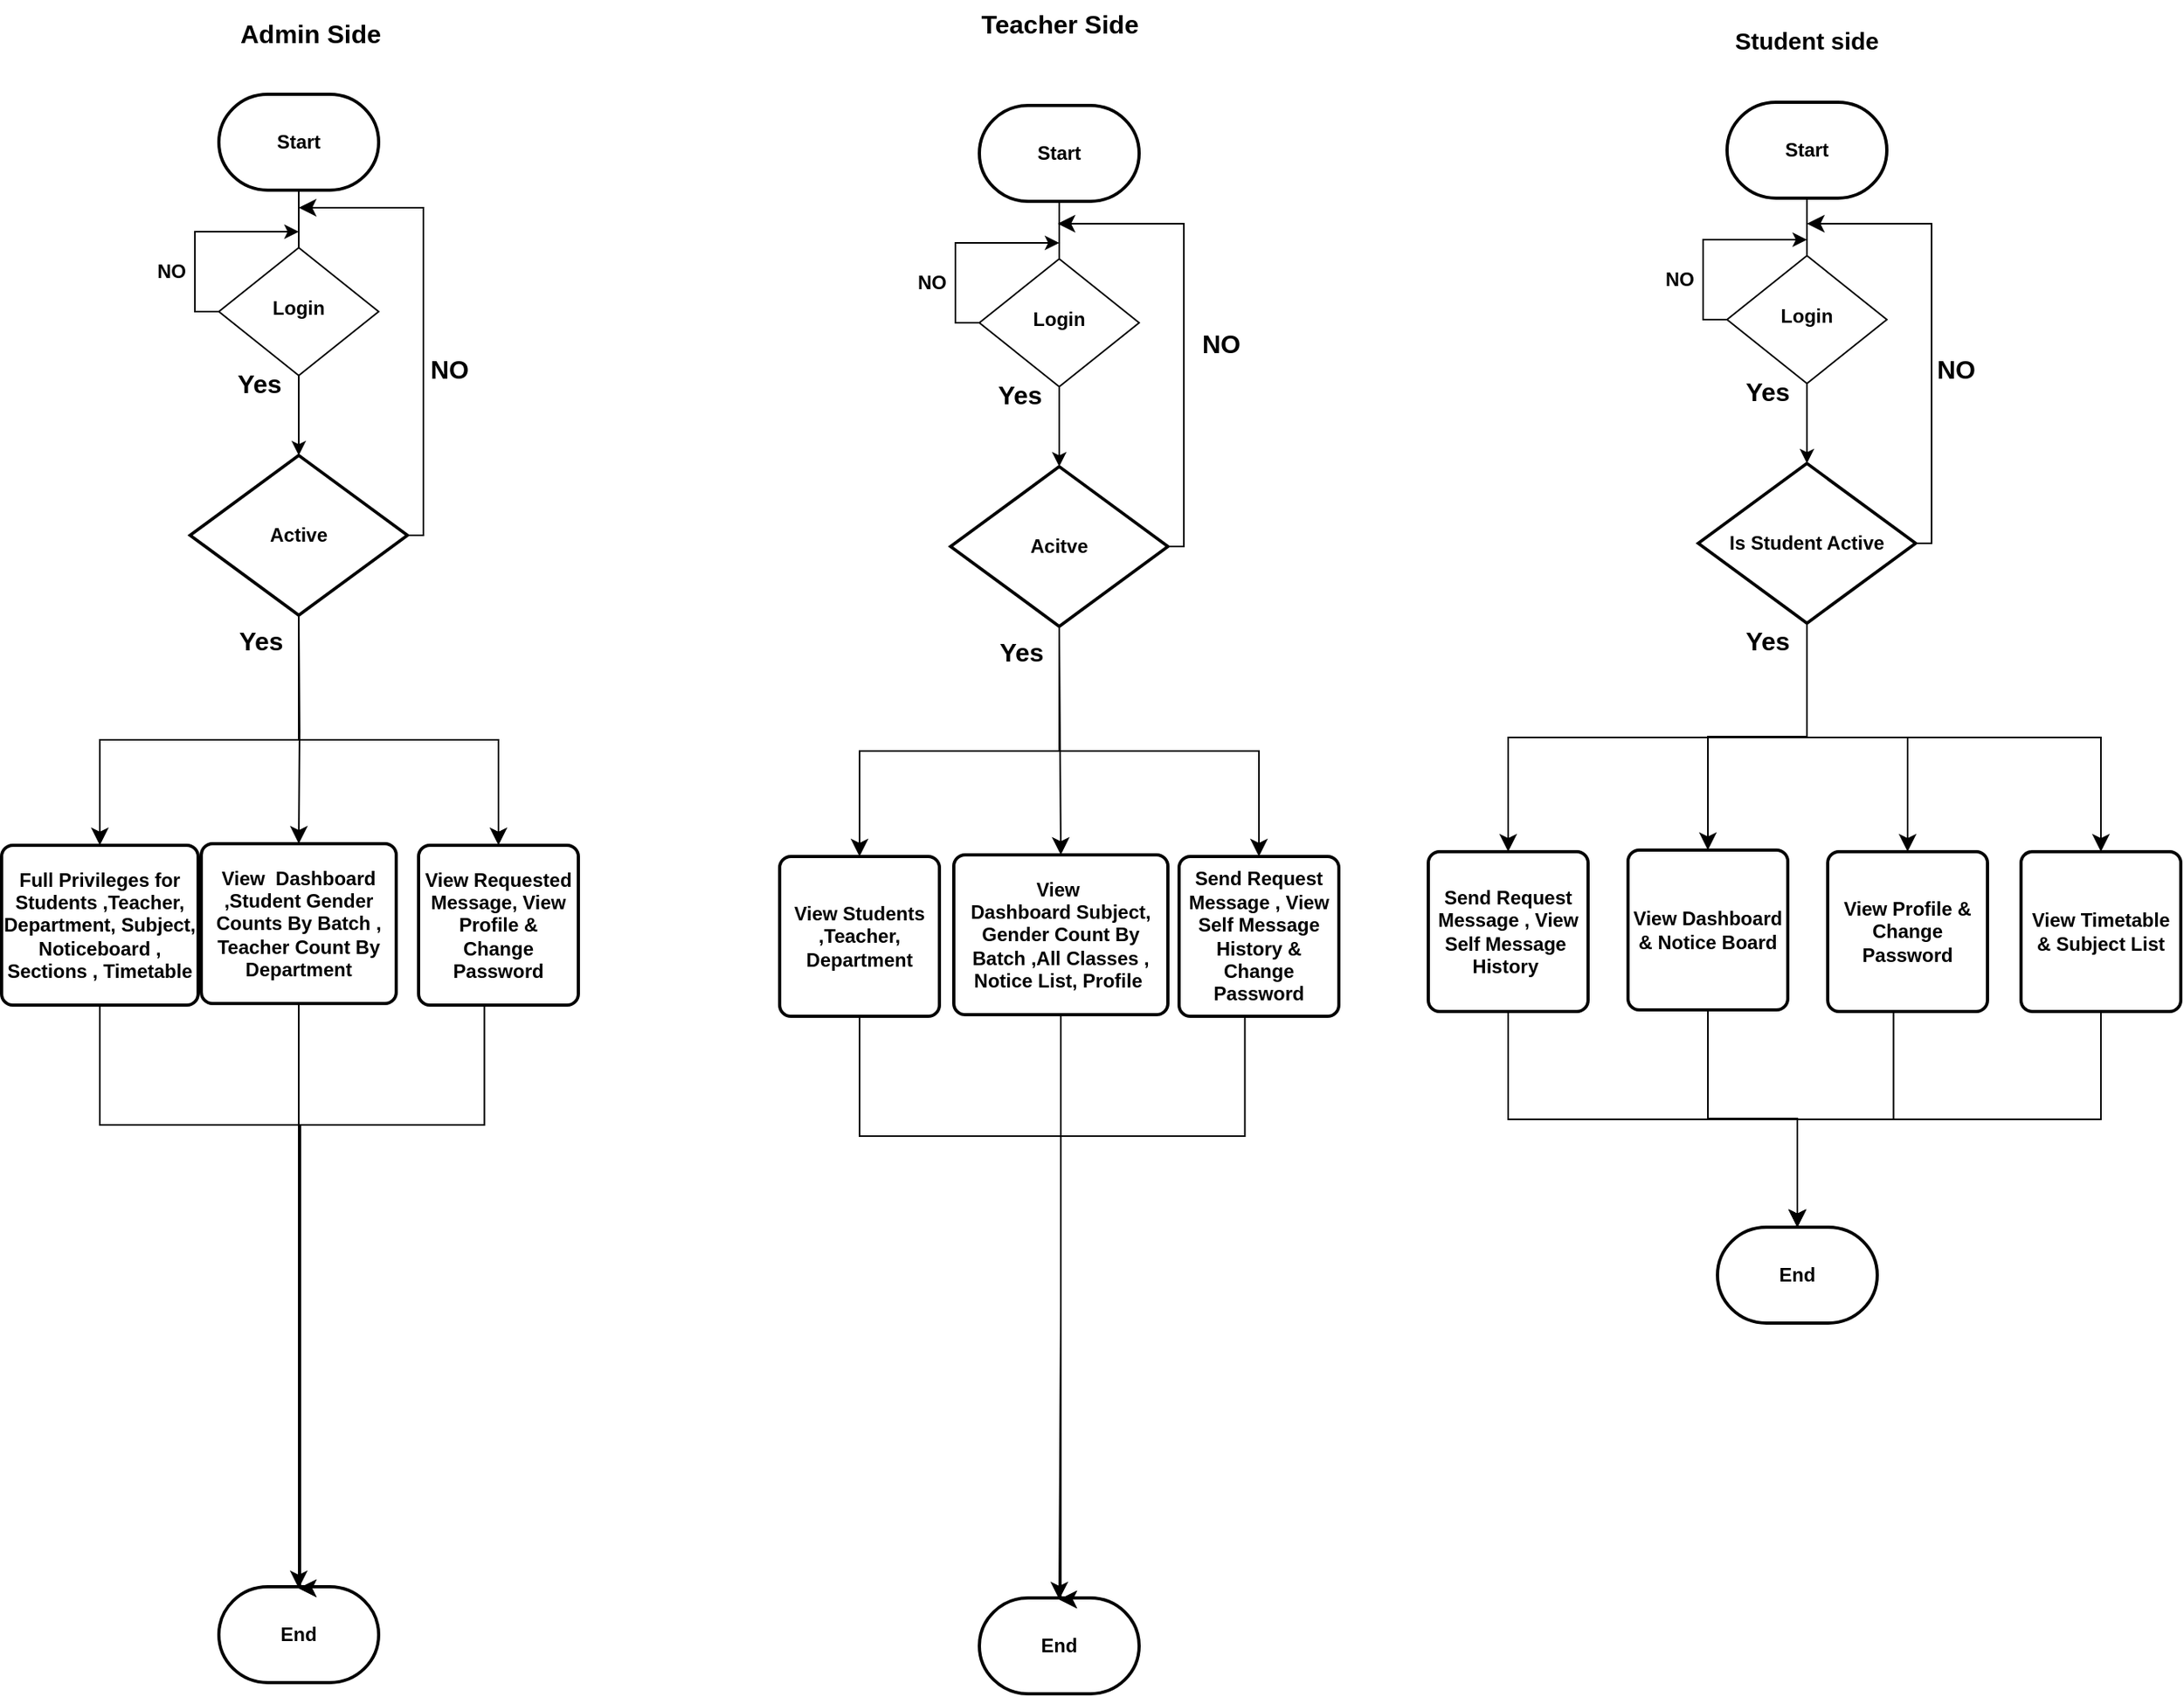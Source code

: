 <mxfile version="24.7.5">
  <diagram id="C5RBs43oDa-KdzZeNtuy" name="Page-1">
    <mxGraphModel dx="3448" dy="1888" grid="0" gridSize="10" guides="1" tooltips="1" connect="1" arrows="1" fold="1" page="1" pageScale="1" pageWidth="827" pageHeight="1169" background="#FFFFFF" math="0" shadow="0">
      <root>
        <mxCell id="WIyWlLk6GJQsqaUBKTNV-0" />
        <mxCell id="WIyWlLk6GJQsqaUBKTNV-1" parent="WIyWlLk6GJQsqaUBKTNV-0" />
        <mxCell id="MO0tkaTq0orOsOtcq1J3-275" value="&lt;b&gt;View Dashboard&lt;/b&gt;&lt;div&gt;&lt;b&gt;&amp;amp; Notice Board&lt;/b&gt;&lt;/div&gt;" style="rounded=1;whiteSpace=wrap;html=1;absoluteArcSize=1;arcSize=14;strokeWidth=2;" vertex="1" parent="WIyWlLk6GJQsqaUBKTNV-1">
          <mxGeometry x="1057" y="542" width="100" height="100" as="geometry" />
        </mxCell>
        <mxCell id="MO0tkaTq0orOsOtcq1J3-276" style="edgeStyle=orthogonalEdgeStyle;rounded=0;orthogonalLoop=1;jettySize=auto;html=1;exitX=0.5;exitY=1;exitDx=0;exitDy=0;" edge="1" parent="WIyWlLk6GJQsqaUBKTNV-1" source="MO0tkaTq0orOsOtcq1J3-287">
          <mxGeometry relative="1" as="geometry">
            <mxPoint x="1169" y="304" as="sourcePoint" />
            <mxPoint x="1169" y="300" as="targetPoint" />
          </mxGeometry>
        </mxCell>
        <mxCell id="MO0tkaTq0orOsOtcq1J3-281" style="edgeStyle=orthogonalEdgeStyle;rounded=0;orthogonalLoop=1;jettySize=auto;html=1;exitX=0.5;exitY=1;exitDx=0;exitDy=0;exitPerimeter=0;" edge="1" parent="WIyWlLk6GJQsqaUBKTNV-1" source="MO0tkaTq0orOsOtcq1J3-282">
          <mxGeometry relative="1" as="geometry">
            <mxPoint x="1169" y="204" as="targetPoint" />
          </mxGeometry>
        </mxCell>
        <mxCell id="MO0tkaTq0orOsOtcq1J3-282" value="&lt;b&gt;Start&lt;/b&gt;" style="strokeWidth=2;html=1;shape=mxgraph.flowchart.terminator;whiteSpace=wrap;" vertex="1" parent="WIyWlLk6GJQsqaUBKTNV-1">
          <mxGeometry x="1119" y="74" width="100" height="60" as="geometry" />
        </mxCell>
        <mxCell id="MO0tkaTq0orOsOtcq1J3-284" value="Student side" style="text;strokeColor=none;align=center;fillColor=none;html=1;verticalAlign=middle;whiteSpace=wrap;rounded=0;fontSize=15;fontStyle=1" vertex="1" parent="WIyWlLk6GJQsqaUBKTNV-1">
          <mxGeometry x="1094" y="20" width="150" height="30" as="geometry" />
        </mxCell>
        <mxCell id="MO0tkaTq0orOsOtcq1J3-286" style="edgeStyle=elbowEdgeStyle;rounded=0;orthogonalLoop=1;jettySize=auto;html=1;exitX=0;exitY=0.5;exitDx=0;exitDy=0;" edge="1" parent="WIyWlLk6GJQsqaUBKTNV-1" source="MO0tkaTq0orOsOtcq1J3-287">
          <mxGeometry relative="1" as="geometry">
            <mxPoint x="1169" y="160" as="targetPoint" />
            <Array as="points">
              <mxPoint x="1104" y="180" />
            </Array>
          </mxGeometry>
        </mxCell>
        <mxCell id="MO0tkaTq0orOsOtcq1J3-287" value="&lt;b&gt;Login&lt;/b&gt;" style="rhombus;whiteSpace=wrap;html=1;shadow=0;fontFamily=Helvetica;fontSize=12;align=center;strokeWidth=1;spacing=6;spacingTop=-4;" vertex="1" parent="WIyWlLk6GJQsqaUBKTNV-1">
          <mxGeometry x="1119" y="170" width="100" height="80" as="geometry" />
        </mxCell>
        <mxCell id="MO0tkaTq0orOsOtcq1J3-288" value="&lt;b&gt;NO&lt;/b&gt;" style="text;html=1;align=center;verticalAlign=middle;resizable=0;points=[];autosize=1;strokeColor=none;fillColor=none;" vertex="1" parent="WIyWlLk6GJQsqaUBKTNV-1">
          <mxGeometry x="1069" y="170" width="40" height="30" as="geometry" />
        </mxCell>
        <mxCell id="MO0tkaTq0orOsOtcq1J3-289" value="&lt;b&gt;Yes&lt;/b&gt;" style="text;html=1;align=center;verticalAlign=middle;resizable=0;points=[];autosize=1;strokeColor=none;fillColor=none;fontSize=16;" vertex="1" parent="WIyWlLk6GJQsqaUBKTNV-1">
          <mxGeometry x="1119" y="240" width="50" height="30" as="geometry" />
        </mxCell>
        <mxCell id="MO0tkaTq0orOsOtcq1J3-291" style="edgeStyle=orthogonalEdgeStyle;rounded=0;orthogonalLoop=1;jettySize=auto;html=1;exitX=0.5;exitY=1;exitDx=0;exitDy=0;exitPerimeter=0;entryX=0.5;entryY=0;entryDx=0;entryDy=0;fontSize=12;startSize=8;endSize=8;" edge="1" parent="WIyWlLk6GJQsqaUBKTNV-1" source="MO0tkaTq0orOsOtcq1J3-290" target="MO0tkaTq0orOsOtcq1J3-275">
          <mxGeometry relative="1" as="geometry" />
        </mxCell>
        <mxCell id="MO0tkaTq0orOsOtcq1J3-290" value="&lt;b&gt;Is Student Active&lt;/b&gt;" style="strokeWidth=2;html=1;shape=mxgraph.flowchart.decision;whiteSpace=wrap;" vertex="1" parent="WIyWlLk6GJQsqaUBKTNV-1">
          <mxGeometry x="1101" y="300" width="136" height="100" as="geometry" />
        </mxCell>
        <mxCell id="MO0tkaTq0orOsOtcq1J3-292" value="&lt;b&gt;Yes&lt;/b&gt;" style="text;html=1;align=center;verticalAlign=middle;resizable=0;points=[];autosize=1;strokeColor=none;fillColor=none;fontSize=16;" vertex="1" parent="WIyWlLk6GJQsqaUBKTNV-1">
          <mxGeometry x="1119" y="396" width="50" height="30" as="geometry" />
        </mxCell>
        <mxCell id="MO0tkaTq0orOsOtcq1J3-293" value="&lt;b&gt;Send Request Message , View Self Message&amp;nbsp; History&amp;nbsp;&lt;/b&gt;" style="rounded=1;whiteSpace=wrap;html=1;absoluteArcSize=1;arcSize=14;strokeWidth=2;" vertex="1" parent="WIyWlLk6GJQsqaUBKTNV-1">
          <mxGeometry x="932" y="543" width="100" height="100" as="geometry" />
        </mxCell>
        <mxCell id="MO0tkaTq0orOsOtcq1J3-294" value="&lt;div&gt;&lt;b&gt;View Profile &amp;amp;&lt;/b&gt;&lt;/div&gt;&lt;b&gt;Change Password&lt;/b&gt;" style="rounded=1;whiteSpace=wrap;html=1;absoluteArcSize=1;arcSize=14;strokeWidth=2;" vertex="1" parent="WIyWlLk6GJQsqaUBKTNV-1">
          <mxGeometry x="1182" y="543" width="100" height="100" as="geometry" />
        </mxCell>
        <mxCell id="MO0tkaTq0orOsOtcq1J3-324" value="&lt;b&gt;Teacher Side&lt;/b&gt;" style="text;html=1;align=center;verticalAlign=middle;resizable=0;points=[];autosize=1;strokeColor=none;fillColor=none;fontSize=16;" vertex="1" parent="WIyWlLk6GJQsqaUBKTNV-1">
          <mxGeometry x="641" y="10" width="120" height="30" as="geometry" />
        </mxCell>
        <mxCell id="MO0tkaTq0orOsOtcq1J3-325" value="&lt;b&gt;View Timetable&lt;/b&gt;&lt;div&gt;&lt;b&gt;&amp;amp; Subject List&lt;/b&gt;&lt;/div&gt;" style="rounded=1;whiteSpace=wrap;html=1;absoluteArcSize=1;arcSize=14;strokeWidth=2;" vertex="1" parent="WIyWlLk6GJQsqaUBKTNV-1">
          <mxGeometry x="1303" y="543" width="100" height="100" as="geometry" />
        </mxCell>
        <mxCell id="MO0tkaTq0orOsOtcq1J3-327" value="" style="endArrow=classic;html=1;rounded=0;fontSize=12;startSize=8;endSize=8;entryX=0.5;entryY=0;entryDx=0;entryDy=0;exitX=0.5;exitY=1;exitDx=0;exitDy=0;exitPerimeter=0;edgeStyle=orthogonalEdgeStyle;" edge="1" parent="WIyWlLk6GJQsqaUBKTNV-1" source="MO0tkaTq0orOsOtcq1J3-290" target="MO0tkaTq0orOsOtcq1J3-325">
          <mxGeometry width="50" height="50" relative="1" as="geometry">
            <mxPoint x="1205" y="640" as="sourcePoint" />
            <mxPoint x="1255" y="590" as="targetPoint" />
          </mxGeometry>
        </mxCell>
        <mxCell id="MO0tkaTq0orOsOtcq1J3-328" value="" style="endArrow=classic;html=1;rounded=0;fontSize=12;startSize=8;endSize=8;entryX=0.5;entryY=0;entryDx=0;entryDy=0;exitX=0.5;exitY=1;exitDx=0;exitDy=0;exitPerimeter=0;edgeStyle=orthogonalEdgeStyle;" edge="1" parent="WIyWlLk6GJQsqaUBKTNV-1" source="MO0tkaTq0orOsOtcq1J3-290" target="MO0tkaTq0orOsOtcq1J3-294">
          <mxGeometry width="50" height="50" relative="1" as="geometry">
            <mxPoint x="1175" y="410" as="sourcePoint" />
            <mxPoint x="1255" y="590" as="targetPoint" />
          </mxGeometry>
        </mxCell>
        <mxCell id="MO0tkaTq0orOsOtcq1J3-329" value="" style="endArrow=classic;html=1;rounded=0;fontSize=12;startSize=8;endSize=8;entryX=0.5;entryY=0;entryDx=0;entryDy=0;exitX=0.5;exitY=1;exitDx=0;exitDy=0;exitPerimeter=0;edgeStyle=orthogonalEdgeStyle;" edge="1" parent="WIyWlLk6GJQsqaUBKTNV-1" source="MO0tkaTq0orOsOtcq1J3-290" target="MO0tkaTq0orOsOtcq1J3-293">
          <mxGeometry width="50" height="50" relative="1" as="geometry">
            <mxPoint x="1205" y="640" as="sourcePoint" />
            <mxPoint x="1255" y="590" as="targetPoint" />
          </mxGeometry>
        </mxCell>
        <mxCell id="MO0tkaTq0orOsOtcq1J3-330" value="&lt;b&gt;End&lt;/b&gt;" style="strokeWidth=2;html=1;shape=mxgraph.flowchart.terminator;whiteSpace=wrap;" vertex="1" parent="WIyWlLk6GJQsqaUBKTNV-1">
          <mxGeometry x="1113" y="778" width="100" height="60" as="geometry" />
        </mxCell>
        <mxCell id="MO0tkaTq0orOsOtcq1J3-331" value="" style="endArrow=classic;html=1;rounded=0;fontSize=12;startSize=8;endSize=8;entryX=0.5;entryY=0;entryDx=0;entryDy=0;entryPerimeter=0;exitX=0.5;exitY=1;exitDx=0;exitDy=0;edgeStyle=orthogonalEdgeStyle;" edge="1" parent="WIyWlLk6GJQsqaUBKTNV-1" source="MO0tkaTq0orOsOtcq1J3-293" target="MO0tkaTq0orOsOtcq1J3-330">
          <mxGeometry width="50" height="50" relative="1" as="geometry">
            <mxPoint x="982" y="670" as="sourcePoint" />
            <mxPoint x="1035" y="640" as="targetPoint" />
          </mxGeometry>
        </mxCell>
        <mxCell id="MO0tkaTq0orOsOtcq1J3-332" value="" style="endArrow=classic;html=1;rounded=0;fontSize=12;startSize=8;endSize=8;entryX=0.5;entryY=0;entryDx=0;entryDy=0;entryPerimeter=0;exitX=0.5;exitY=1;exitDx=0;exitDy=0;edgeStyle=orthogonalEdgeStyle;" edge="1" parent="WIyWlLk6GJQsqaUBKTNV-1" source="MO0tkaTq0orOsOtcq1J3-325" target="MO0tkaTq0orOsOtcq1J3-330">
          <mxGeometry width="50" height="50" relative="1" as="geometry">
            <mxPoint x="1205" y="890" as="sourcePoint" />
            <mxPoint x="1255" y="840" as="targetPoint" />
          </mxGeometry>
        </mxCell>
        <mxCell id="MO0tkaTq0orOsOtcq1J3-333" value="" style="endArrow=classic;html=1;rounded=0;fontSize=12;startSize=8;endSize=8;entryX=0.5;entryY=0;entryDx=0;entryDy=0;entryPerimeter=0;exitX=0.5;exitY=1;exitDx=0;exitDy=0;edgeStyle=orthogonalEdgeStyle;" edge="1" parent="WIyWlLk6GJQsqaUBKTNV-1" source="MO0tkaTq0orOsOtcq1J3-275" target="MO0tkaTq0orOsOtcq1J3-330">
          <mxGeometry width="50" height="50" relative="1" as="geometry">
            <mxPoint x="1205" y="890" as="sourcePoint" />
            <mxPoint x="1255" y="840" as="targetPoint" />
          </mxGeometry>
        </mxCell>
        <mxCell id="MO0tkaTq0orOsOtcq1J3-334" value="" style="endArrow=classic;html=1;rounded=0;fontSize=12;startSize=8;endSize=8;entryX=0.5;entryY=0;entryDx=0;entryDy=0;entryPerimeter=0;exitX=0.412;exitY=0.999;exitDx=0;exitDy=0;exitPerimeter=0;edgeStyle=orthogonalEdgeStyle;" edge="1" parent="WIyWlLk6GJQsqaUBKTNV-1" source="MO0tkaTq0orOsOtcq1J3-294" target="MO0tkaTq0orOsOtcq1J3-330">
          <mxGeometry width="50" height="50" relative="1" as="geometry">
            <mxPoint x="1205" y="890" as="sourcePoint" />
            <mxPoint x="1255" y="840" as="targetPoint" />
          </mxGeometry>
        </mxCell>
        <mxCell id="MO0tkaTq0orOsOtcq1J3-355" value="&lt;b&gt;View&amp;nbsp; Dashboard&amp;nbsp;&lt;/b&gt;&lt;b&gt;Subject, Gender Count By Batch&amp;nbsp;&lt;/b&gt;&lt;b&gt;,All Classes , Notice List, Profile&amp;nbsp;&lt;/b&gt;" style="rounded=1;whiteSpace=wrap;html=1;absoluteArcSize=1;arcSize=14;strokeWidth=2;" vertex="1" parent="WIyWlLk6GJQsqaUBKTNV-1">
          <mxGeometry x="635" y="545" width="134" height="100" as="geometry" />
        </mxCell>
        <mxCell id="MO0tkaTq0orOsOtcq1J3-356" style="edgeStyle=orthogonalEdgeStyle;rounded=0;orthogonalLoop=1;jettySize=auto;html=1;exitX=0.5;exitY=1;exitDx=0;exitDy=0;" edge="1" parent="WIyWlLk6GJQsqaUBKTNV-1" source="MO0tkaTq0orOsOtcq1J3-360">
          <mxGeometry relative="1" as="geometry">
            <mxPoint x="701" y="306" as="sourcePoint" />
            <mxPoint x="701" y="302" as="targetPoint" />
          </mxGeometry>
        </mxCell>
        <mxCell id="MO0tkaTq0orOsOtcq1J3-357" style="edgeStyle=orthogonalEdgeStyle;rounded=0;orthogonalLoop=1;jettySize=auto;html=1;exitX=0.5;exitY=1;exitDx=0;exitDy=0;exitPerimeter=0;" edge="1" parent="WIyWlLk6GJQsqaUBKTNV-1" source="MO0tkaTq0orOsOtcq1J3-358">
          <mxGeometry relative="1" as="geometry">
            <mxPoint x="701" y="206" as="targetPoint" />
          </mxGeometry>
        </mxCell>
        <mxCell id="MO0tkaTq0orOsOtcq1J3-358" value="&lt;b&gt;Start&lt;/b&gt;" style="strokeWidth=2;html=1;shape=mxgraph.flowchart.terminator;whiteSpace=wrap;" vertex="1" parent="WIyWlLk6GJQsqaUBKTNV-1">
          <mxGeometry x="651" y="76" width="100" height="60" as="geometry" />
        </mxCell>
        <mxCell id="MO0tkaTq0orOsOtcq1J3-359" style="edgeStyle=elbowEdgeStyle;rounded=0;orthogonalLoop=1;jettySize=auto;html=1;exitX=0;exitY=0.5;exitDx=0;exitDy=0;" edge="1" parent="WIyWlLk6GJQsqaUBKTNV-1" source="MO0tkaTq0orOsOtcq1J3-360">
          <mxGeometry relative="1" as="geometry">
            <mxPoint x="701" y="162" as="targetPoint" />
            <Array as="points">
              <mxPoint x="636" y="182" />
            </Array>
          </mxGeometry>
        </mxCell>
        <mxCell id="MO0tkaTq0orOsOtcq1J3-360" value="&lt;b&gt;Login&lt;/b&gt;" style="rhombus;whiteSpace=wrap;html=1;shadow=0;fontFamily=Helvetica;fontSize=12;align=center;strokeWidth=1;spacing=6;spacingTop=-4;" vertex="1" parent="WIyWlLk6GJQsqaUBKTNV-1">
          <mxGeometry x="651" y="172" width="100" height="80" as="geometry" />
        </mxCell>
        <mxCell id="MO0tkaTq0orOsOtcq1J3-361" value="&lt;b&gt;NO&lt;/b&gt;" style="text;html=1;align=center;verticalAlign=middle;resizable=0;points=[];autosize=1;strokeColor=none;fillColor=none;" vertex="1" parent="WIyWlLk6GJQsqaUBKTNV-1">
          <mxGeometry x="601" y="172" width="40" height="30" as="geometry" />
        </mxCell>
        <mxCell id="MO0tkaTq0orOsOtcq1J3-362" value="&lt;b&gt;Yes&lt;/b&gt;" style="text;html=1;align=center;verticalAlign=middle;resizable=0;points=[];autosize=1;strokeColor=none;fillColor=none;fontSize=16;" vertex="1" parent="WIyWlLk6GJQsqaUBKTNV-1">
          <mxGeometry x="651" y="242" width="50" height="30" as="geometry" />
        </mxCell>
        <mxCell id="MO0tkaTq0orOsOtcq1J3-363" style="edgeStyle=orthogonalEdgeStyle;rounded=0;orthogonalLoop=1;jettySize=auto;html=1;exitX=0.5;exitY=1;exitDx=0;exitDy=0;exitPerimeter=0;entryX=0.5;entryY=0;entryDx=0;entryDy=0;fontSize=12;startSize=8;endSize=8;" edge="1" parent="WIyWlLk6GJQsqaUBKTNV-1" target="MO0tkaTq0orOsOtcq1J3-355">
          <mxGeometry relative="1" as="geometry">
            <mxPoint x="701" y="403" as="sourcePoint" />
          </mxGeometry>
        </mxCell>
        <mxCell id="MO0tkaTq0orOsOtcq1J3-364" value="&lt;b&gt;Acitve&lt;/b&gt;" style="strokeWidth=2;html=1;shape=mxgraph.flowchart.decision;whiteSpace=wrap;" vertex="1" parent="WIyWlLk6GJQsqaUBKTNV-1">
          <mxGeometry x="633" y="302" width="136" height="100" as="geometry" />
        </mxCell>
        <mxCell id="MO0tkaTq0orOsOtcq1J3-365" value="&lt;b&gt;Yes&lt;/b&gt;" style="text;html=1;align=center;verticalAlign=middle;resizable=0;points=[];autosize=1;strokeColor=none;fillColor=none;fontSize=16;" vertex="1" parent="WIyWlLk6GJQsqaUBKTNV-1">
          <mxGeometry x="652" y="403" width="50" height="30" as="geometry" />
        </mxCell>
        <mxCell id="MO0tkaTq0orOsOtcq1J3-366" value="&lt;b&gt;View Students ,Teacher, Department&lt;/b&gt;" style="rounded=1;whiteSpace=wrap;html=1;absoluteArcSize=1;arcSize=14;strokeWidth=2;" vertex="1" parent="WIyWlLk6GJQsqaUBKTNV-1">
          <mxGeometry x="526" y="546" width="100" height="100" as="geometry" />
        </mxCell>
        <mxCell id="MO0tkaTq0orOsOtcq1J3-367" value="&lt;div&gt;&lt;b&gt;Send Request Message , View Self Message History &amp;amp;&lt;/b&gt;&lt;/div&gt;&lt;b&gt;Change Password&lt;/b&gt;" style="rounded=1;whiteSpace=wrap;html=1;absoluteArcSize=1;arcSize=14;strokeWidth=2;" vertex="1" parent="WIyWlLk6GJQsqaUBKTNV-1">
          <mxGeometry x="776" y="546" width="100" height="100" as="geometry" />
        </mxCell>
        <mxCell id="MO0tkaTq0orOsOtcq1J3-370" value="" style="endArrow=classic;html=1;rounded=0;fontSize=12;startSize=8;endSize=8;entryX=0.5;entryY=0;entryDx=0;entryDy=0;exitX=0.5;exitY=1;exitDx=0;exitDy=0;exitPerimeter=0;edgeStyle=orthogonalEdgeStyle;" edge="1" parent="WIyWlLk6GJQsqaUBKTNV-1" target="MO0tkaTq0orOsOtcq1J3-367">
          <mxGeometry width="50" height="50" relative="1" as="geometry">
            <mxPoint x="701" y="403" as="sourcePoint" />
            <mxPoint x="787" y="593" as="targetPoint" />
            <Array as="points">
              <mxPoint x="701" y="480" />
              <mxPoint x="826" y="480" />
            </Array>
          </mxGeometry>
        </mxCell>
        <mxCell id="MO0tkaTq0orOsOtcq1J3-371" value="" style="endArrow=classic;html=1;rounded=0;fontSize=12;startSize=8;endSize=8;entryX=0.5;entryY=0;entryDx=0;entryDy=0;exitX=0.5;exitY=1;exitDx=0;exitDy=0;exitPerimeter=0;edgeStyle=orthogonalEdgeStyle;" edge="1" parent="WIyWlLk6GJQsqaUBKTNV-1" target="MO0tkaTq0orOsOtcq1J3-366">
          <mxGeometry width="50" height="50" relative="1" as="geometry">
            <mxPoint x="701" y="403" as="sourcePoint" />
            <mxPoint x="787" y="593" as="targetPoint" />
            <Array as="points">
              <mxPoint x="701" y="480" />
              <mxPoint x="576" y="480" />
            </Array>
          </mxGeometry>
        </mxCell>
        <mxCell id="MO0tkaTq0orOsOtcq1J3-372" value="&lt;b&gt;End&lt;/b&gt;" style="strokeWidth=2;html=1;shape=mxgraph.flowchart.terminator;whiteSpace=wrap;" vertex="1" parent="WIyWlLk6GJQsqaUBKTNV-1">
          <mxGeometry x="651" y="1010" width="100" height="60" as="geometry" />
        </mxCell>
        <mxCell id="MO0tkaTq0orOsOtcq1J3-373" value="" style="endArrow=classic;html=1;rounded=0;fontSize=12;startSize=8;endSize=8;entryX=0.5;entryY=0;entryDx=0;entryDy=0;entryPerimeter=0;exitX=0.5;exitY=1;exitDx=0;exitDy=0;edgeStyle=orthogonalEdgeStyle;" edge="1" parent="WIyWlLk6GJQsqaUBKTNV-1" source="MO0tkaTq0orOsOtcq1J3-366">
          <mxGeometry width="50" height="50" relative="1" as="geometry">
            <mxPoint x="514" y="673" as="sourcePoint" />
            <mxPoint x="701" y="1011" as="targetPoint" />
            <Array as="points">
              <mxPoint x="576" y="721" />
              <mxPoint x="702" y="721" />
            </Array>
          </mxGeometry>
        </mxCell>
        <mxCell id="MO0tkaTq0orOsOtcq1J3-375" value="" style="endArrow=classic;html=1;rounded=0;fontSize=12;startSize=8;endSize=8;entryX=0.5;entryY=0;entryDx=0;entryDy=0;entryPerimeter=0;exitX=0.5;exitY=1;exitDx=0;exitDy=0;edgeStyle=orthogonalEdgeStyle;" edge="1" parent="WIyWlLk6GJQsqaUBKTNV-1" source="MO0tkaTq0orOsOtcq1J3-355">
          <mxGeometry width="50" height="50" relative="1" as="geometry">
            <mxPoint x="737" y="893" as="sourcePoint" />
            <mxPoint x="701" y="1011" as="targetPoint" />
          </mxGeometry>
        </mxCell>
        <mxCell id="MO0tkaTq0orOsOtcq1J3-376" value="" style="endArrow=classic;html=1;rounded=0;fontSize=12;startSize=8;endSize=8;entryX=0.5;entryY=0;entryDx=0;entryDy=0;entryPerimeter=0;exitX=0.412;exitY=0.999;exitDx=0;exitDy=0;exitPerimeter=0;edgeStyle=orthogonalEdgeStyle;" edge="1" parent="WIyWlLk6GJQsqaUBKTNV-1" source="MO0tkaTq0orOsOtcq1J3-367">
          <mxGeometry width="50" height="50" relative="1" as="geometry">
            <mxPoint x="737" y="893" as="sourcePoint" />
            <mxPoint x="701" y="1011" as="targetPoint" />
            <Array as="points">
              <mxPoint x="817" y="721" />
              <mxPoint x="702" y="721" />
            </Array>
          </mxGeometry>
        </mxCell>
        <mxCell id="MO0tkaTq0orOsOtcq1J3-383" value="&lt;b&gt;Admin Side&lt;/b&gt;" style="text;html=1;align=center;verticalAlign=middle;resizable=0;points=[];autosize=1;strokeColor=none;fillColor=none;fontSize=16;" vertex="1" parent="WIyWlLk6GJQsqaUBKTNV-1">
          <mxGeometry x="177" y="16" width="110" height="30" as="geometry" />
        </mxCell>
        <mxCell id="MO0tkaTq0orOsOtcq1J3-414" value="&lt;b&gt;View&amp;nbsp; Dashboard ,Student Gender Counts By Batch , Teacher Count By Department&lt;/b&gt;" style="rounded=1;whiteSpace=wrap;html=1;absoluteArcSize=1;arcSize=14;strokeWidth=2;" vertex="1" parent="WIyWlLk6GJQsqaUBKTNV-1">
          <mxGeometry x="164" y="538" width="122" height="100" as="geometry" />
        </mxCell>
        <mxCell id="MO0tkaTq0orOsOtcq1J3-415" style="edgeStyle=orthogonalEdgeStyle;rounded=0;orthogonalLoop=1;jettySize=auto;html=1;exitX=0.5;exitY=1;exitDx=0;exitDy=0;" edge="1" parent="WIyWlLk6GJQsqaUBKTNV-1" source="MO0tkaTq0orOsOtcq1J3-419">
          <mxGeometry relative="1" as="geometry">
            <mxPoint x="225" y="299" as="sourcePoint" />
            <mxPoint x="225" y="295" as="targetPoint" />
          </mxGeometry>
        </mxCell>
        <mxCell id="MO0tkaTq0orOsOtcq1J3-416" style="edgeStyle=orthogonalEdgeStyle;rounded=0;orthogonalLoop=1;jettySize=auto;html=1;exitX=0.5;exitY=1;exitDx=0;exitDy=0;exitPerimeter=0;" edge="1" parent="WIyWlLk6GJQsqaUBKTNV-1" source="MO0tkaTq0orOsOtcq1J3-417">
          <mxGeometry relative="1" as="geometry">
            <mxPoint x="225" y="199" as="targetPoint" />
          </mxGeometry>
        </mxCell>
        <mxCell id="MO0tkaTq0orOsOtcq1J3-417" value="&lt;b&gt;Start&lt;/b&gt;" style="strokeWidth=2;html=1;shape=mxgraph.flowchart.terminator;whiteSpace=wrap;" vertex="1" parent="WIyWlLk6GJQsqaUBKTNV-1">
          <mxGeometry x="175" y="69" width="100" height="60" as="geometry" />
        </mxCell>
        <mxCell id="MO0tkaTq0orOsOtcq1J3-418" style="edgeStyle=elbowEdgeStyle;rounded=0;orthogonalLoop=1;jettySize=auto;html=1;exitX=0;exitY=0.5;exitDx=0;exitDy=0;" edge="1" parent="WIyWlLk6GJQsqaUBKTNV-1" source="MO0tkaTq0orOsOtcq1J3-419">
          <mxGeometry relative="1" as="geometry">
            <mxPoint x="225" y="155" as="targetPoint" />
            <Array as="points">
              <mxPoint x="160" y="175" />
            </Array>
          </mxGeometry>
        </mxCell>
        <mxCell id="MO0tkaTq0orOsOtcq1J3-419" value="&lt;b&gt;Login&lt;/b&gt;" style="rhombus;whiteSpace=wrap;html=1;shadow=0;fontFamily=Helvetica;fontSize=12;align=center;strokeWidth=1;spacing=6;spacingTop=-4;" vertex="1" parent="WIyWlLk6GJQsqaUBKTNV-1">
          <mxGeometry x="175" y="165" width="100" height="80" as="geometry" />
        </mxCell>
        <mxCell id="MO0tkaTq0orOsOtcq1J3-420" value="&lt;b&gt;NO&lt;/b&gt;" style="text;html=1;align=center;verticalAlign=middle;resizable=0;points=[];autosize=1;strokeColor=none;fillColor=none;" vertex="1" parent="WIyWlLk6GJQsqaUBKTNV-1">
          <mxGeometry x="125" y="165" width="40" height="30" as="geometry" />
        </mxCell>
        <mxCell id="MO0tkaTq0orOsOtcq1J3-421" value="&lt;b&gt;Yes&lt;/b&gt;" style="text;html=1;align=center;verticalAlign=middle;resizable=0;points=[];autosize=1;strokeColor=none;fillColor=none;fontSize=16;" vertex="1" parent="WIyWlLk6GJQsqaUBKTNV-1">
          <mxGeometry x="175" y="235" width="50" height="30" as="geometry" />
        </mxCell>
        <mxCell id="MO0tkaTq0orOsOtcq1J3-422" style="edgeStyle=orthogonalEdgeStyle;rounded=0;orthogonalLoop=1;jettySize=auto;html=1;exitX=0.5;exitY=1;exitDx=0;exitDy=0;exitPerimeter=0;entryX=0.5;entryY=0;entryDx=0;entryDy=0;fontSize=12;startSize=8;endSize=8;" edge="1" parent="WIyWlLk6GJQsqaUBKTNV-1" target="MO0tkaTq0orOsOtcq1J3-414">
          <mxGeometry relative="1" as="geometry">
            <mxPoint x="225" y="396" as="sourcePoint" />
          </mxGeometry>
        </mxCell>
        <mxCell id="MO0tkaTq0orOsOtcq1J3-423" value="&lt;b&gt;Active&lt;/b&gt;" style="strokeWidth=2;html=1;shape=mxgraph.flowchart.decision;whiteSpace=wrap;" vertex="1" parent="WIyWlLk6GJQsqaUBKTNV-1">
          <mxGeometry x="157" y="295" width="136" height="100" as="geometry" />
        </mxCell>
        <mxCell id="MO0tkaTq0orOsOtcq1J3-424" value="&lt;b&gt;Yes&lt;/b&gt;" style="text;html=1;align=center;verticalAlign=middle;resizable=0;points=[];autosize=1;strokeColor=none;fillColor=none;fontSize=16;" vertex="1" parent="WIyWlLk6GJQsqaUBKTNV-1">
          <mxGeometry x="176" y="396" width="50" height="30" as="geometry" />
        </mxCell>
        <mxCell id="MO0tkaTq0orOsOtcq1J3-425" value="&lt;b&gt;Full Privileges for Students ,Teacher, Department, Subject, Noticeboard , Sections , Timetable&lt;/b&gt;" style="rounded=1;whiteSpace=wrap;html=1;absoluteArcSize=1;arcSize=14;strokeWidth=2;" vertex="1" parent="WIyWlLk6GJQsqaUBKTNV-1">
          <mxGeometry x="39" y="539" width="123" height="100" as="geometry" />
        </mxCell>
        <mxCell id="MO0tkaTq0orOsOtcq1J3-426" value="&lt;div&gt;&lt;b&gt;View Requested Message, View Profile &amp;amp;&lt;/b&gt;&lt;/div&gt;&lt;b&gt;Change Password&lt;/b&gt;" style="rounded=1;whiteSpace=wrap;html=1;absoluteArcSize=1;arcSize=14;strokeWidth=2;" vertex="1" parent="WIyWlLk6GJQsqaUBKTNV-1">
          <mxGeometry x="300" y="539" width="100" height="100" as="geometry" />
        </mxCell>
        <mxCell id="MO0tkaTq0orOsOtcq1J3-429" value="" style="endArrow=classic;html=1;rounded=0;fontSize=12;startSize=8;endSize=8;entryX=0.5;entryY=0;entryDx=0;entryDy=0;exitX=0.5;exitY=1;exitDx=0;exitDy=0;exitPerimeter=0;edgeStyle=orthogonalEdgeStyle;" edge="1" parent="WIyWlLk6GJQsqaUBKTNV-1" target="MO0tkaTq0orOsOtcq1J3-426">
          <mxGeometry width="50" height="50" relative="1" as="geometry">
            <mxPoint x="225" y="396" as="sourcePoint" />
            <mxPoint x="311" y="586" as="targetPoint" />
            <Array as="points">
              <mxPoint x="225" y="473" />
              <mxPoint x="350" y="473" />
            </Array>
          </mxGeometry>
        </mxCell>
        <mxCell id="MO0tkaTq0orOsOtcq1J3-430" value="" style="endArrow=classic;html=1;rounded=0;fontSize=12;startSize=8;endSize=8;entryX=0.5;entryY=0;entryDx=0;entryDy=0;exitX=0.5;exitY=1;exitDx=0;exitDy=0;exitPerimeter=0;edgeStyle=orthogonalEdgeStyle;" edge="1" parent="WIyWlLk6GJQsqaUBKTNV-1" target="MO0tkaTq0orOsOtcq1J3-425">
          <mxGeometry width="50" height="50" relative="1" as="geometry">
            <mxPoint x="225" y="396" as="sourcePoint" />
            <mxPoint x="311" y="586" as="targetPoint" />
            <Array as="points">
              <mxPoint x="225" y="473" />
              <mxPoint x="100" y="473" />
            </Array>
          </mxGeometry>
        </mxCell>
        <mxCell id="MO0tkaTq0orOsOtcq1J3-431" value="&lt;b&gt;End&lt;/b&gt;" style="strokeWidth=2;html=1;shape=mxgraph.flowchart.terminator;whiteSpace=wrap;" vertex="1" parent="WIyWlLk6GJQsqaUBKTNV-1">
          <mxGeometry x="175" y="1003" width="100" height="60" as="geometry" />
        </mxCell>
        <mxCell id="MO0tkaTq0orOsOtcq1J3-432" value="" style="endArrow=classic;html=1;rounded=0;fontSize=12;startSize=8;endSize=8;entryX=0.5;entryY=0;entryDx=0;entryDy=0;entryPerimeter=0;exitX=0.5;exitY=1;exitDx=0;exitDy=0;edgeStyle=orthogonalEdgeStyle;" edge="1" parent="WIyWlLk6GJQsqaUBKTNV-1" source="MO0tkaTq0orOsOtcq1J3-425">
          <mxGeometry width="50" height="50" relative="1" as="geometry">
            <mxPoint x="38" y="666" as="sourcePoint" />
            <mxPoint x="225" y="1004" as="targetPoint" />
            <Array as="points">
              <mxPoint x="100" y="714" />
              <mxPoint x="226" y="714" />
            </Array>
          </mxGeometry>
        </mxCell>
        <mxCell id="MO0tkaTq0orOsOtcq1J3-434" value="" style="endArrow=classic;html=1;rounded=0;fontSize=12;startSize=8;endSize=8;entryX=0.5;entryY=0;entryDx=0;entryDy=0;entryPerimeter=0;exitX=0.5;exitY=1;exitDx=0;exitDy=0;edgeStyle=orthogonalEdgeStyle;" edge="1" parent="WIyWlLk6GJQsqaUBKTNV-1" source="MO0tkaTq0orOsOtcq1J3-414">
          <mxGeometry width="50" height="50" relative="1" as="geometry">
            <mxPoint x="261" y="886" as="sourcePoint" />
            <mxPoint x="225" y="1004" as="targetPoint" />
          </mxGeometry>
        </mxCell>
        <mxCell id="MO0tkaTq0orOsOtcq1J3-435" value="" style="endArrow=classic;html=1;rounded=0;fontSize=12;startSize=8;endSize=8;entryX=0.5;entryY=0;entryDx=0;entryDy=0;entryPerimeter=0;exitX=0.412;exitY=0.999;exitDx=0;exitDy=0;exitPerimeter=0;edgeStyle=orthogonalEdgeStyle;" edge="1" parent="WIyWlLk6GJQsqaUBKTNV-1" source="MO0tkaTq0orOsOtcq1J3-426">
          <mxGeometry width="50" height="50" relative="1" as="geometry">
            <mxPoint x="261" y="886" as="sourcePoint" />
            <mxPoint x="225" y="1004" as="targetPoint" />
            <Array as="points">
              <mxPoint x="341" y="714" />
              <mxPoint x="226" y="714" />
            </Array>
          </mxGeometry>
        </mxCell>
        <mxCell id="MO0tkaTq0orOsOtcq1J3-439" value="" style="endArrow=classic;html=1;rounded=0;fontSize=12;startSize=8;endSize=8;exitX=1;exitY=0.5;exitDx=0;exitDy=0;exitPerimeter=0;edgeStyle=orthogonalEdgeStyle;" edge="1" parent="WIyWlLk6GJQsqaUBKTNV-1" source="MO0tkaTq0orOsOtcq1J3-423">
          <mxGeometry width="50" height="50" relative="1" as="geometry">
            <mxPoint x="468" y="400" as="sourcePoint" />
            <mxPoint x="225" y="140" as="targetPoint" />
            <Array as="points">
              <mxPoint x="303" y="345" />
              <mxPoint x="303" y="140" />
            </Array>
          </mxGeometry>
        </mxCell>
        <mxCell id="MO0tkaTq0orOsOtcq1J3-440" value="&lt;b&gt;NO&lt;/b&gt;" style="text;html=1;align=center;verticalAlign=middle;resizable=0;points=[];autosize=1;strokeColor=none;fillColor=none;fontSize=16;" vertex="1" parent="WIyWlLk6GJQsqaUBKTNV-1">
          <mxGeometry x="294" y="226" width="50" height="30" as="geometry" />
        </mxCell>
        <mxCell id="MO0tkaTq0orOsOtcq1J3-442" value="" style="endArrow=classic;html=1;rounded=0;fontSize=12;startSize=8;endSize=8;exitX=1;exitY=0.5;exitDx=0;exitDy=0;exitPerimeter=0;edgeStyle=orthogonalEdgeStyle;" edge="1" parent="WIyWlLk6GJQsqaUBKTNV-1" source="MO0tkaTq0orOsOtcq1J3-364">
          <mxGeometry width="50" height="50" relative="1" as="geometry">
            <mxPoint x="820" y="220" as="sourcePoint" />
            <mxPoint x="700" y="150" as="targetPoint" />
            <Array as="points">
              <mxPoint x="779" y="352" />
              <mxPoint x="779" y="150" />
            </Array>
          </mxGeometry>
        </mxCell>
        <mxCell id="MO0tkaTq0orOsOtcq1J3-443" value="&lt;b&gt;NO&lt;/b&gt;" style="text;html=1;align=center;verticalAlign=middle;resizable=0;points=[];autosize=1;strokeColor=none;fillColor=none;fontSize=16;" vertex="1" parent="WIyWlLk6GJQsqaUBKTNV-1">
          <mxGeometry x="777" y="210" width="50" height="30" as="geometry" />
        </mxCell>
        <mxCell id="MO0tkaTq0orOsOtcq1J3-444" value="" style="endArrow=classic;html=1;rounded=0;fontSize=12;startSize=8;endSize=8;exitX=1;exitY=0.5;exitDx=0;exitDy=0;exitPerimeter=0;edgeStyle=orthogonalEdgeStyle;" edge="1" parent="WIyWlLk6GJQsqaUBKTNV-1" source="MO0tkaTq0orOsOtcq1J3-290">
          <mxGeometry width="50" height="50" relative="1" as="geometry">
            <mxPoint x="1235" y="470" as="sourcePoint" />
            <mxPoint x="1169" y="150" as="targetPoint" />
            <Array as="points">
              <mxPoint x="1247" y="350" />
              <mxPoint x="1247" y="150" />
            </Array>
          </mxGeometry>
        </mxCell>
        <mxCell id="MO0tkaTq0orOsOtcq1J3-445" value="&lt;b&gt;NO&lt;/b&gt;" style="text;html=1;align=center;verticalAlign=middle;resizable=0;points=[];autosize=1;strokeColor=none;fillColor=none;fontSize=16;" vertex="1" parent="WIyWlLk6GJQsqaUBKTNV-1">
          <mxGeometry x="1237" y="226" width="50" height="30" as="geometry" />
        </mxCell>
      </root>
    </mxGraphModel>
  </diagram>
</mxfile>

